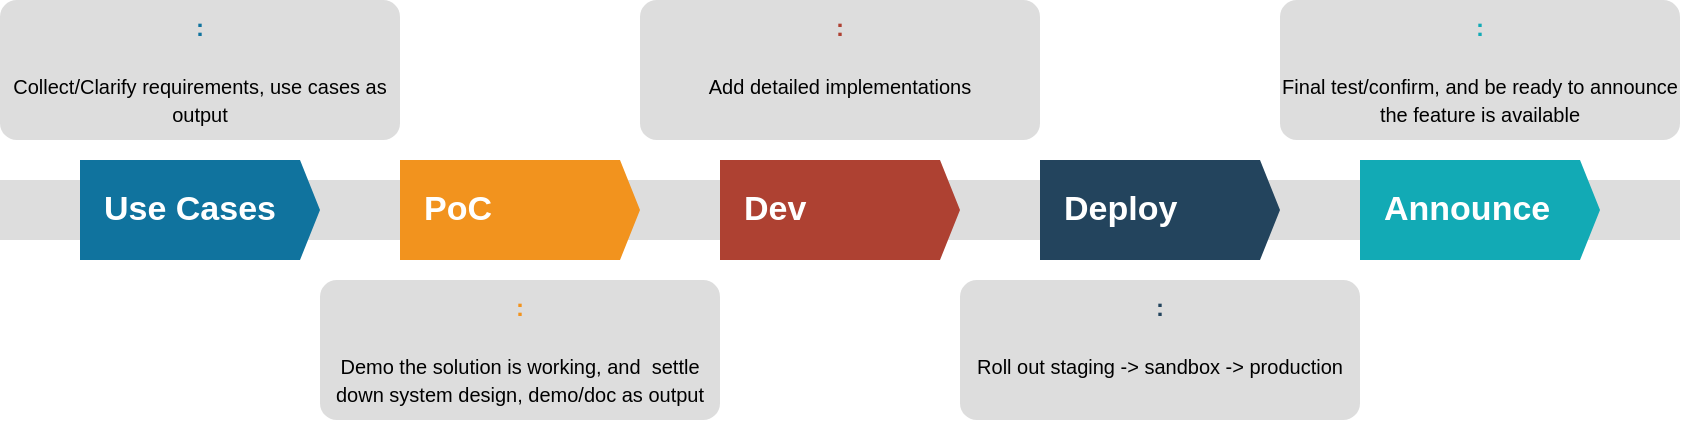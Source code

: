 <mxfile version="20.8.11" type="github">
  <diagram name="Page-1" id="k2-1vqRRdxtiwyI-7Aso">
    <mxGraphModel dx="1716" dy="1131" grid="1" gridSize="10" guides="1" tooltips="1" connect="1" arrows="1" fold="1" page="1" pageScale="1" pageWidth="850" pageHeight="1100" math="0" shadow="0">
      <root>
        <mxCell id="0" />
        <mxCell id="1" parent="0" />
        <mxCell id="op5Rpucn5_69WlDP3ztE-2" value="" style="fillColor=#dddddd;rounded=0;strokeColor=none;" vertex="1" parent="1">
          <mxGeometry x="110" y="550" width="840" height="30" as="geometry" />
        </mxCell>
        <mxCell id="op5Rpucn5_69WlDP3ztE-3" value="Use Cases" style="shape=mxgraph.infographic.ribbonSimple;notch1=0;notch2=10;notch=0;html=1;fillColor=#10739E;strokeColor=none;shadow=0;fontSize=17;fontColor=#FFFFFF;align=left;spacingLeft=10;fontStyle=1;" vertex="1" parent="1">
          <mxGeometry x="150" y="540" width="120" height="50" as="geometry" />
        </mxCell>
        <mxCell id="op5Rpucn5_69WlDP3ztE-4" value="PoC" style="shape=mxgraph.infographic.ribbonSimple;notch1=0;notch2=10;notch=0;html=1;fillColor=#F2931E;strokeColor=none;shadow=0;fontSize=17;fontColor=#FFFFFF;align=left;spacingLeft=10;fontStyle=1;" vertex="1" parent="1">
          <mxGeometry x="310" y="540" width="120" height="50" as="geometry" />
        </mxCell>
        <mxCell id="op5Rpucn5_69WlDP3ztE-5" value="Dev" style="shape=mxgraph.infographic.ribbonSimple;notch1=0;notch2=10;notch=0;html=1;fillColor=#AE4132;strokeColor=none;shadow=0;fontSize=17;fontColor=#FFFFFF;align=left;spacingLeft=10;fontStyle=1;" vertex="1" parent="1">
          <mxGeometry x="470" y="540" width="120" height="50" as="geometry" />
        </mxCell>
        <mxCell id="op5Rpucn5_69WlDP3ztE-6" value="Deploy" style="shape=mxgraph.infographic.ribbonSimple;notch1=0;notch2=10;notch=0;html=1;fillColor=#23445D;strokeColor=none;shadow=0;fontSize=17;fontColor=#FFFFFF;align=left;spacingLeft=10;fontStyle=1;" vertex="1" parent="1">
          <mxGeometry x="630" y="540" width="120" height="50" as="geometry" />
        </mxCell>
        <mxCell id="op5Rpucn5_69WlDP3ztE-7" value="Announce" style="shape=mxgraph.infographic.ribbonSimple;notch1=0;notch2=10;notch=0;html=1;fillColor=#12AAB5;strokeColor=none;shadow=0;fontSize=17;fontColor=#FFFFFF;align=left;spacingLeft=10;fontStyle=1;" vertex="1" parent="1">
          <mxGeometry x="790" y="540" width="120" height="50" as="geometry" />
        </mxCell>
        <mxCell id="op5Rpucn5_69WlDP3ztE-8" value="&lt;font style=&quot;&quot;&gt;&lt;font color=&quot;#10739e&quot;&gt;&lt;b&gt;:&lt;/b&gt;&lt;/font&gt;&lt;br&gt;&lt;br&gt;&lt;span style=&quot;font-size: 10px;&quot;&gt;Collect/Clarify requirements, use cases as output&lt;/span&gt;&lt;br&gt;&lt;/font&gt;" style="rounded=1;strokeColor=none;fillColor=#DDDDDD;align=center;arcSize=12;verticalAlign=top;whiteSpace=wrap;html=1;fontSize=12;" vertex="1" parent="1">
          <mxGeometry x="110" y="460" width="200" height="70" as="geometry" />
        </mxCell>
        <mxCell id="op5Rpucn5_69WlDP3ztE-9" value="&lt;font style=&quot;&quot;&gt;&lt;font style=&quot;font-size: 12px;&quot; color=&quot;#F2931E&quot;&gt;&lt;b&gt;:&lt;/b&gt;&lt;/font&gt;&lt;br&gt;&lt;br&gt;&lt;font size=&quot;1&quot;&gt;Demo the solution is working, and&amp;nbsp; settle down system design, demo/doc as output&lt;/font&gt;&lt;br&gt;&lt;/font&gt;" style="rounded=1;strokeColor=none;fillColor=#DDDDDD;align=center;arcSize=12;verticalAlign=top;whiteSpace=wrap;html=1;fontSize=12;" vertex="1" parent="1">
          <mxGeometry x="270" y="600" width="200" height="70" as="geometry" />
        </mxCell>
        <mxCell id="op5Rpucn5_69WlDP3ztE-10" value="&lt;font style=&quot;font-size: 10px&quot;&gt;&lt;font style=&quot;font-size: 12px&quot; color=&quot;#AE4132&quot;&gt;&lt;b&gt;:&lt;/b&gt;&lt;/font&gt;&lt;br&gt;&lt;br&gt;&lt;font size=&quot;1&quot;&gt;Add detailed implementations&lt;/font&gt;&lt;/font&gt;" style="rounded=1;strokeColor=none;fillColor=#DDDDDD;align=center;arcSize=12;verticalAlign=top;whiteSpace=wrap;html=1;fontSize=12;" vertex="1" parent="1">
          <mxGeometry x="430" y="460" width="200" height="70" as="geometry" />
        </mxCell>
        <mxCell id="op5Rpucn5_69WlDP3ztE-11" value="&lt;font style=&quot;font-size: 10px&quot;&gt;&lt;font style=&quot;font-size: 12px&quot; color=&quot;#23445D&quot;&gt;&lt;b&gt;:&lt;/b&gt;&lt;/font&gt;&lt;br&gt;&lt;br&gt;&lt;font size=&quot;1&quot;&gt;Roll out staging -&amp;gt; sandbox -&amp;gt; production&lt;/font&gt;&lt;/font&gt;" style="rounded=1;strokeColor=none;fillColor=#DDDDDD;align=center;arcSize=12;verticalAlign=top;whiteSpace=wrap;html=1;fontSize=12;" vertex="1" parent="1">
          <mxGeometry x="590" y="600" width="200" height="70" as="geometry" />
        </mxCell>
        <mxCell id="op5Rpucn5_69WlDP3ztE-12" value="&lt;font style=&quot;font-size: 10px&quot;&gt;&lt;font style=&quot;font-size: 12px&quot; color=&quot;#12AAB5&quot;&gt;&lt;b&gt;:&lt;/b&gt;&lt;/font&gt;&lt;br&gt;&lt;br&gt;&lt;font size=&quot;1&quot;&gt;Final test/confirm, and be ready to announce the feature is available&lt;/font&gt;&lt;/font&gt;" style="rounded=1;strokeColor=none;fillColor=#DDDDDD;align=center;arcSize=12;verticalAlign=top;whiteSpace=wrap;html=1;fontSize=12;" vertex="1" parent="1">
          <mxGeometry x="750" y="460" width="200" height="70" as="geometry" />
        </mxCell>
      </root>
    </mxGraphModel>
  </diagram>
</mxfile>
